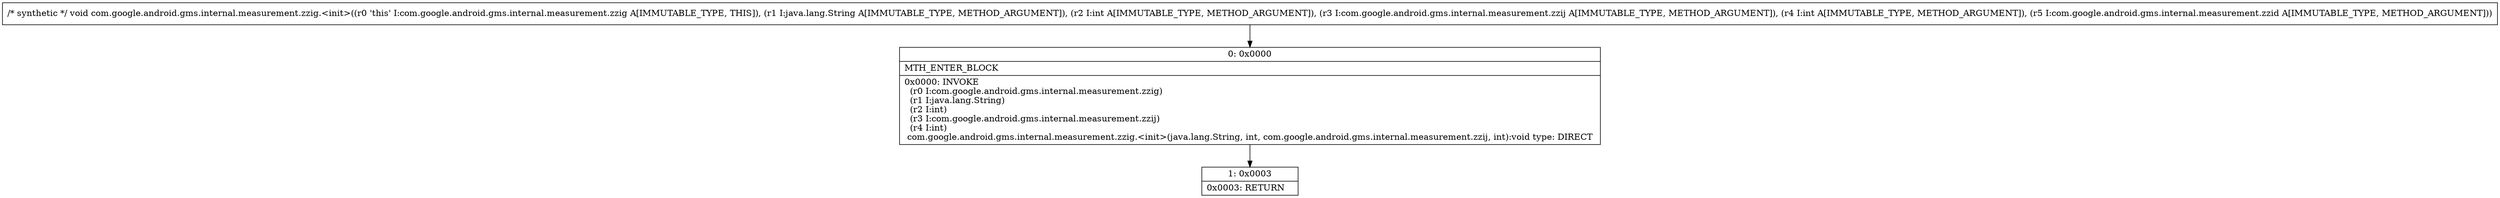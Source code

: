 digraph "CFG forcom.google.android.gms.internal.measurement.zzig.\<init\>(Ljava\/lang\/String;ILcom\/google\/android\/gms\/internal\/measurement\/zzij;ILcom\/google\/android\/gms\/internal\/measurement\/zzid;)V" {
Node_0 [shape=record,label="{0\:\ 0x0000|MTH_ENTER_BLOCK\l|0x0000: INVOKE  \l  (r0 I:com.google.android.gms.internal.measurement.zzig)\l  (r1 I:java.lang.String)\l  (r2 I:int)\l  (r3 I:com.google.android.gms.internal.measurement.zzij)\l  (r4 I:int)\l com.google.android.gms.internal.measurement.zzig.\<init\>(java.lang.String, int, com.google.android.gms.internal.measurement.zzij, int):void type: DIRECT \l}"];
Node_1 [shape=record,label="{1\:\ 0x0003|0x0003: RETURN   \l}"];
MethodNode[shape=record,label="{\/* synthetic *\/ void com.google.android.gms.internal.measurement.zzig.\<init\>((r0 'this' I:com.google.android.gms.internal.measurement.zzig A[IMMUTABLE_TYPE, THIS]), (r1 I:java.lang.String A[IMMUTABLE_TYPE, METHOD_ARGUMENT]), (r2 I:int A[IMMUTABLE_TYPE, METHOD_ARGUMENT]), (r3 I:com.google.android.gms.internal.measurement.zzij A[IMMUTABLE_TYPE, METHOD_ARGUMENT]), (r4 I:int A[IMMUTABLE_TYPE, METHOD_ARGUMENT]), (r5 I:com.google.android.gms.internal.measurement.zzid A[IMMUTABLE_TYPE, METHOD_ARGUMENT])) }"];
MethodNode -> Node_0;
Node_0 -> Node_1;
}

